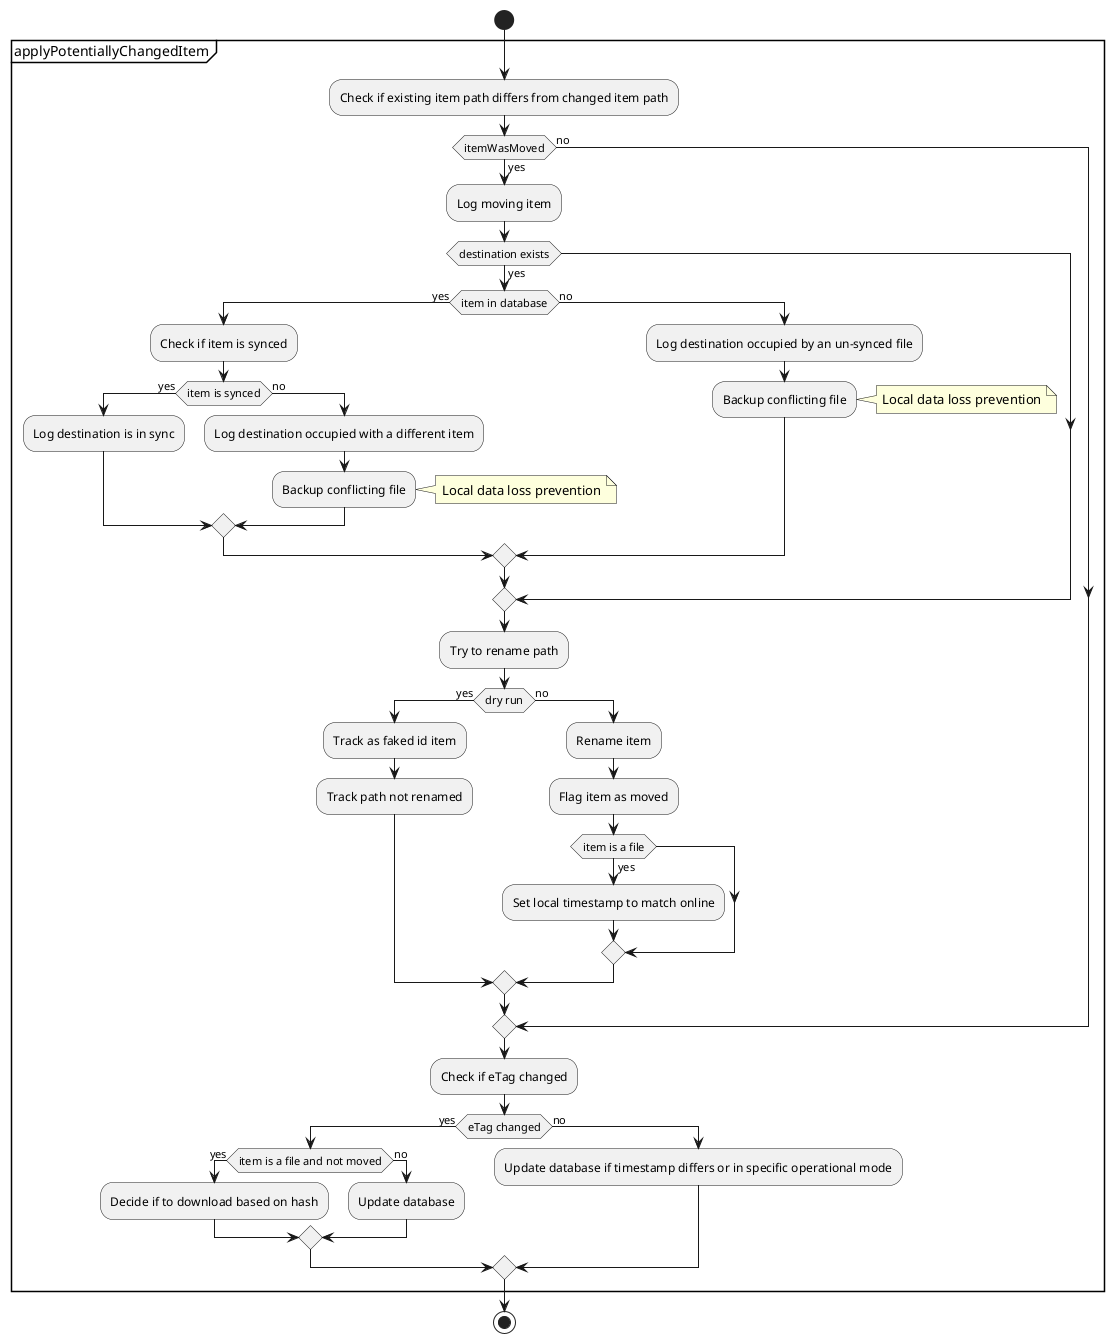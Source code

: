 @startuml
start
partition "applyPotentiallyChangedItem" {
  :Check if existing item path differs from changed item path;
  if (itemWasMoved) then (yes)
    :Log moving item;
    if (destination exists) then (yes)
      if (item in database) then (yes)
        :Check if item is synced;
        if (item is synced) then (yes)
          :Log destination is in sync;
        else (no)
          :Log destination occupied with a different item;
          :Backup conflicting file;
          note right: Local data loss prevention
        endif
      else (no)
        :Log destination occupied by an un-synced file;
        :Backup conflicting file;
        note right: Local data loss prevention
      endif
    endif
    :Try to rename path;
    if (dry run) then (yes)
      :Track as faked id item;
      :Track path not renamed;
    else (no)
      :Rename item;
      :Flag item as moved;
      if (item is a file) then (yes)
        :Set local timestamp to match online;
      endif
    endif
  else (no)
  endif
  :Check if eTag changed;
  if (eTag changed) then (yes)
    if (item is a file and not moved) then (yes)
      :Decide if to download based on hash;
    else (no)
      :Update database;
    endif
  else (no)
    :Update database if timestamp differs or in specific operational mode;
  endif
}
stop
@enduml
